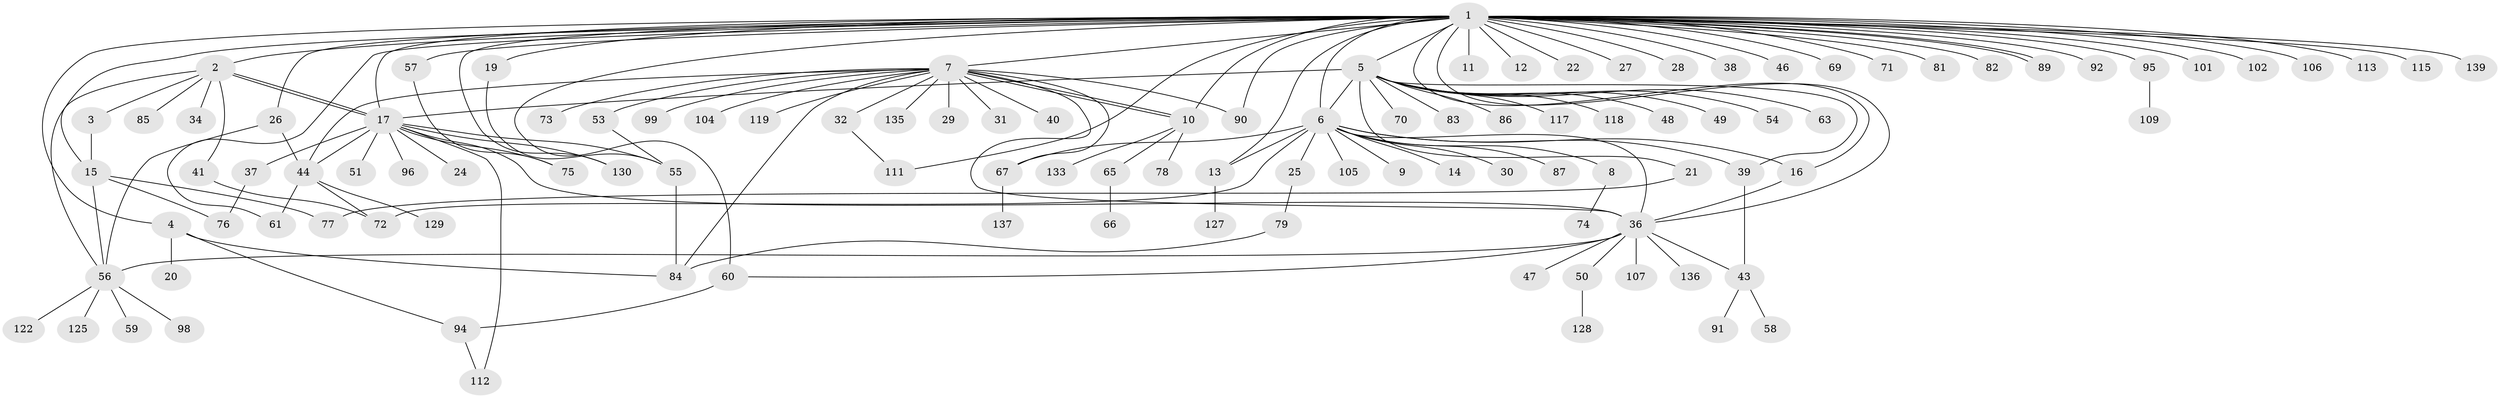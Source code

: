 // Generated by graph-tools (version 1.1) at 2025/51/02/27/25 19:51:58]
// undirected, 110 vertices, 148 edges
graph export_dot {
graph [start="1"]
  node [color=gray90,style=filled];
  1 [super="+68"];
  2 [super="+45"];
  3;
  4 [super="+23"];
  5 [super="+108"];
  6 [super="+62"];
  7 [super="+123"];
  8 [super="+116"];
  9;
  10 [super="+33"];
  11;
  12;
  13 [super="+88"];
  14;
  15 [super="+18"];
  16 [super="+42"];
  17 [super="+64"];
  19;
  20;
  21;
  22;
  24;
  25 [super="+110"];
  26;
  27;
  28;
  29;
  30;
  31;
  32 [super="+35"];
  34;
  36 [super="+121"];
  37;
  38;
  39;
  40;
  41;
  43 [super="+97"];
  44 [super="+52"];
  46;
  47;
  48;
  49;
  50 [super="+124"];
  51;
  53;
  54;
  55 [super="+138"];
  56 [super="+93"];
  57;
  58;
  59;
  60 [super="+134"];
  61 [super="+100"];
  63;
  65;
  66;
  67 [super="+120"];
  69;
  70;
  71;
  72 [super="+80"];
  73;
  74;
  75;
  76 [super="+126"];
  77;
  78;
  79;
  81;
  82;
  83;
  84 [super="+103"];
  85;
  86;
  87;
  89;
  90 [super="+131"];
  91 [super="+132"];
  92;
  94 [super="+114"];
  95;
  96;
  98;
  99;
  101;
  102;
  104;
  105;
  106;
  107;
  109;
  111;
  112;
  113;
  115;
  117;
  118;
  119;
  122;
  125;
  127;
  128;
  129;
  130;
  133;
  135;
  136;
  137;
  139;
  1 -- 2;
  1 -- 4;
  1 -- 5;
  1 -- 6;
  1 -- 7 [weight=2];
  1 -- 10;
  1 -- 11;
  1 -- 12;
  1 -- 16;
  1 -- 19;
  1 -- 22;
  1 -- 26;
  1 -- 27;
  1 -- 28;
  1 -- 36;
  1 -- 38;
  1 -- 46;
  1 -- 57;
  1 -- 60;
  1 -- 61;
  1 -- 69;
  1 -- 71;
  1 -- 81;
  1 -- 82;
  1 -- 89;
  1 -- 89;
  1 -- 90;
  1 -- 92;
  1 -- 95;
  1 -- 101;
  1 -- 102;
  1 -- 106;
  1 -- 111;
  1 -- 113;
  1 -- 115;
  1 -- 130;
  1 -- 139;
  1 -- 17;
  1 -- 15;
  1 -- 13;
  2 -- 3;
  2 -- 17;
  2 -- 17;
  2 -- 34;
  2 -- 41;
  2 -- 85;
  2 -- 56;
  3 -- 15;
  4 -- 20;
  4 -- 84;
  4 -- 94;
  5 -- 6;
  5 -- 17;
  5 -- 21;
  5 -- 39;
  5 -- 48;
  5 -- 49;
  5 -- 54;
  5 -- 63;
  5 -- 70;
  5 -- 83;
  5 -- 86;
  5 -- 117;
  5 -- 118;
  6 -- 8;
  6 -- 9;
  6 -- 13;
  6 -- 14;
  6 -- 16;
  6 -- 25;
  6 -- 30;
  6 -- 36;
  6 -- 39;
  6 -- 72;
  6 -- 105;
  6 -- 67;
  6 -- 87;
  7 -- 10;
  7 -- 10;
  7 -- 29;
  7 -- 31;
  7 -- 32;
  7 -- 40;
  7 -- 44;
  7 -- 53;
  7 -- 67;
  7 -- 73;
  7 -- 84;
  7 -- 99;
  7 -- 104;
  7 -- 119;
  7 -- 135;
  7 -- 36;
  7 -- 90;
  8 -- 74;
  10 -- 65;
  10 -- 78;
  10 -- 133;
  13 -- 127;
  15 -- 56;
  15 -- 76;
  15 -- 77;
  16 -- 36;
  17 -- 24;
  17 -- 37;
  17 -- 51;
  17 -- 55;
  17 -- 75;
  17 -- 96;
  17 -- 112;
  17 -- 130;
  17 -- 36;
  17 -- 44;
  19 -- 55;
  21 -- 77;
  25 -- 79;
  26 -- 44;
  26 -- 56;
  32 -- 111;
  36 -- 43;
  36 -- 47;
  36 -- 50;
  36 -- 56;
  36 -- 60;
  36 -- 107;
  36 -- 136;
  37 -- 76;
  39 -- 43;
  41 -- 72;
  43 -- 58;
  43 -- 91;
  44 -- 129;
  44 -- 72;
  44 -- 61;
  50 -- 128;
  53 -- 55;
  55 -- 84;
  56 -- 59;
  56 -- 98;
  56 -- 122;
  56 -- 125;
  57 -- 75;
  60 -- 94;
  65 -- 66;
  67 -- 137;
  79 -- 84;
  94 -- 112;
  95 -- 109;
}
